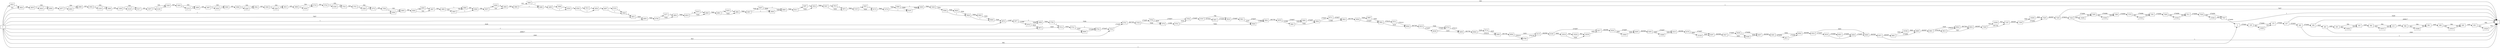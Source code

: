 digraph {
	graph [rankdir=LR]
	node [shape=rectangle]
	2 -> 128 [label=275491]
	128 -> 170 [label=274668]
	128 -> 10405 [label=823]
	170 -> 227 [label=275491]
	227 -> 1 [label=3428]
	227 -> 260 [label=272063]
	260 -> 292 [label=272062]
	260 -> 1 [label=1]
	292 -> 293 [label=3245]
	292 -> 1 [label=268817]
	293 -> 305 [label=1405]
	293 -> 1 [label=1840]
	305 -> 353 [label=582]
	305 -> 10452 [label=823]
	353 -> 392 [label=1405]
	392 -> 413 [label=582]
	392 -> 10472 [label=823]
	413 -> 566 [label=1405]
	566 -> 593 [label=582]
	566 -> 10498 [label=823]
	593 -> 608 [label=1405]
	608 -> 629 [label=582]
	608 -> 10518 [label=823]
	629 -> 653 [label=1405]
	653 -> 1 [label=582]
	653 -> 10529 [label=823]
	2822 -> 2835 [label=325]
	2835 -> 2856 [label=324]
	2835 -> 4043 [label=1]
	2856 -> 2977 [label=325]
	2977 -> 2998 [label=324]
	2977 -> 4063 [label=1]
	2998 -> 3052 [label=325]
	3052 -> 3090 [label=324]
	3052 -> 4100 [label=1]
	3090 -> 3196 [label=325]
	3196 -> 3217 [label=324]
	3196 -> 4120 [label=1]
	3217 -> 3307 [label=325]
	3307 -> 3328 [label=324]
	3307 -> 4140 [label=1]
	3328 -> 3454 [label=325]
	3454 -> 3490 [label=324]
	3454 -> 4175 [label=1]
	3490 -> 3497 [label=325]
	3497 -> 3565 [label=324]
	3497 -> 4242 [label=1]
	3565 -> 3568 [label=325]
	3568 -> 3592 [label=324]
	3568 -> 4265 [label=1]
	3592 -> 3595 [label=325]
	3595 -> 3631 [label=324]
	3595 -> 4300 [label=1]
	3631 -> 3698 [label=325]
	3698 -> 3719 [label=324]
	3698 -> 4320 [label=1]
	3719 -> 3722 [label=325]
	3722 -> 3743 [label=324]
	3722 -> 4340 [label=1]
	3743 -> 3751 [label=325]
	3751 -> 3772 [label=324]
	3751 -> 4360 [label=1]
	3772 -> 3780 [label=325]
	3780 -> 3805 [label=324]
	3780 -> 4364 [label=1]
	3805 -> 3826 [label=326]
	3826 -> 3847 [label=324]
	3826 -> 4404 [label=2]
	3847 -> 3885 [label=326]
	3885 -> 3905 [label=325]
	3885 -> 3906 [label=1]
	3905 -> 3906 [label=324]
	3905 -> 3926 [label=1]
	3906 -> 3926 [label=325]
	3926 -> 3937 [label=326]
	3937 -> 3958 [label=324]
	3937 -> 4444 [label=2]
	3958 -> 3960 [label=326]
	3960 -> 3963 [label=325]
	3960 -> 4468 [label=1]
	3963 -> 1 [label=324]
	3963 -> 4468 [label=1]
	4023 -> 2822 [label=1]
	4043 -> 2856 [label=1]
	4063 -> 2998 [label=1]
	4100 -> 3090 [label=1]
	4120 -> 3217 [label=1]
	4140 -> 3328 [label=1]
	4175 -> 3490 [label=1]
	4242 -> 3565 [label=1]
	4265 -> 3592 [label=1]
	4300 -> 3631 [label=1]
	4320 -> 3719 [label=1]
	4340 -> 3743 [label=1]
	4360 -> 3772 [label=1]
	4364 -> 3805 [label=2]
	4404 -> 3847 [label=2]
	4444 -> 3958 [label=2]
	4468 -> 4499 [label=2]
	4499 -> 4520 [label=1]
	4499 -> 5286 [label=1]
	4520 -> 4526 [label=2]
	4526 -> 4554 [label=1]
	4526 -> 5313 [label=1]
	4554 -> 4607 [label=2]
	4607 -> 4628 [label=1]
	4607 -> 5333 [label=1]
	4628 -> 4631 [label=2]
	4631 -> 4650 [label=7659]
	4650 -> 4759 [label=7660]
	4759 -> 4804 [label=7659]
	4759 -> 5377 [label=1]
	4804 -> 4810 [label=7660]
	4810 -> 4849 [label=7659]
	4810 -> 5415 [label=1]
	4849 -> 4861 [label=7660]
	4861 -> 4882 [label=7659]
	4861 -> 5435 [label=1]
	4882 -> 4927 [label=7660]
	4927 -> 4948 [label=1]
	4927 -> 5447 [label=7659]
	4948 -> 4960 [label=7659]
	4960 -> 5011 [label=7660]
	5011 -> 5032 [label=7659]
	5011 -> 5487 [label=1]
	5032 -> 5047 [label=7660]
	5047 -> 5071 [label=7659]
	5047 -> 5510 [label=1]
	5071 -> 5125 [label=7660]
	5125 -> 5173 [label=7659]
	5125 -> 5557 [label=1]
	5173 -> 5176 [label=7660]
	5176 -> 5197 [label=1]
	5176 -> 5560 [label=7659]
	5197 -> 5200 [label=7659]
	5200 -> 5226 [label=7660]
	5226 -> 1 [label=1]
	5226 -> 5599 [label=7659]
	5286 -> 4520 [label=1]
	5313 -> 4554 [label=1]
	5333 -> 4628 [label=1]
	5377 -> 4804 [label=1]
	5415 -> 4849 [label=1]
	5435 -> 4882 [label=1]
	5447 -> 4960 [label=1]
	5447 -> 4948 [label=7658]
	5487 -> 5032 [label=1]
	5510 -> 5071 [label=1]
	5557 -> 5173 [label=1]
	5560 -> 5200 [label=1]
	5560 -> 5197 [label=7658]
	5599 -> 5629 [label=1]
	5599 -> 9825 [label=7658]
	5629 -> 5650 [label=1]
	5629 -> 9845 [label=7658]
	5650 -> 5672 [label=7659]
	5672 -> 5677 [label=11087]
	5677 -> 5698 [label=1]
	5677 -> 9753 [label=11086]
	5698 -> 5706 [label=7659]
	5706 -> 5712 [label=1]
	5706 -> 5751 [label=7658]
	5712 -> 5721 [label=3430]
	5721 -> 5742 [label=1]
	5721 -> 9690 [label=3429]
	5742 -> 5743 [label=272247]
	5743 -> 5751 [label=274087]
	5751 -> 5755 [label=281745]
	5755 -> 5764 [label=274087]
	5755 -> 5776 [label=7658]
	5764 -> 5776 [label=3430]
	5764 -> 5794 [label=270657]
	5776 -> 5791 [label=11088]
	5791 -> 5794 [label=3430]
	5791 -> 5828 [label=7658]
	5794 -> 5797 [label=274087]
	5797 -> 5818 [label=766]
	5797 -> 6651 [label=273321]
	5818 -> 5821 [label=274087]
	5821 -> 5828 [label=3430]
	5821 -> 5842 [label=270657]
	5828 -> 5842 [label=11088]
	5842 -> 5879 [label=281745]
	5879 -> 5881 [label=11088]
	5879 -> 5900 [label=270657]
	5881 -> 5900 [label=3430]
	5881 -> 5902 [label=7658]
	5900 -> 5902 [label=274087]
	5902 -> 5923 [label=11088]
	5902 -> 6711 [label=270657]
	5923 -> 5956 [label=281745]
	5956 -> 5983 [label=274087]
	5956 -> 9997 [label=7658]
	5983 -> 6004 [label=3430]
	5983 -> 6731 [label=278315]
	6004 -> 6019 [label=281745]
	6019 -> 6038 [label=274087]
	6019 -> 6733 [label=7658]
	6038 -> 6059 [label=3430]
	6038 -> 6733 [label=270657]
	6059 -> 6064 [label=281745]
	6064 -> 6085 [label=278316]
	6064 -> 9714 [label=3429]
	6085 -> 6094 [label=281745]
	6094 -> 6115 [label=3430]
	6094 -> 6766 [label=278315]
	6115 -> 6190 [label=282568]
	6190 -> 10018 [label=8481]
	6190 -> 6217 [label=274087]
	6217 -> 6244 [label=282568]
	6244 -> 6265 [label=274087]
	6244 -> 10063 [label=8481]
	6265 -> 6283 [label=282568]
	6283 -> 6310 [label=274087]
	6283 -> 10089 [label=8481]
	6310 -> 6376 [label=282568]
	6376 -> 6397 [label=274087]
	6376 -> 10109 [label=8481]
	6397 -> 6427 [label=282568]
	6427 -> 6436 [label=274087]
	6427 -> 6448 [label=8481]
	6436 -> 6448 [label=1]
	6436 -> 6457 [label=274086]
	6448 -> 6457 [label=8482]
	6457 -> 6481 [label=282568]
	6481 -> 6502 [label=8482]
	6481 -> 6811 [label=274086]
	6502 -> 6532 [label=282568]
	6532 -> 6535 [label=274087]
	6532 -> 6565 [label=8481]
	6535 -> 6556 [label=1]
	6535 -> 6831 [label=274086]
	6556 -> 6565 [label=274087]
	6565 -> 6571 [label=282568]
	6571 -> 1 [label=1]
	6571 -> 6861 [label=282567]
	6651 -> 5818 [label=273321]
	6711 -> 5923 [label=270657]
	6731 -> 6004 [label=278315]
	6733 -> 6059 [label=278315]
	6766 -> 6115 [label=279138]
	6811 -> 6502 [label=274086]
	6831 -> 6556 [label=274086]
	6861 -> 6885 [label=274086]
	6861 -> 10184 [label=8481]
	6885 -> 6901 [label=282567]
	6901 -> 6913 [label=279138]
	6901 -> 6922 [label=3429]
	6913 -> 6922 [label=278315]
	6913 -> 6934 [label=823]
	6922 -> 6934 [label=281744]
	6934 -> 7166 [label=282567]
	7166 -> 7187 [label=281744]
	7166 -> 10264 [label=823]
	7187 -> 7199 [label=282567]
	7199 -> 7220 [label=274086]
	7199 -> 10204 [label=8481]
	7220 -> 7225 [label=282567]
	7225 -> 1 [label=7657]
	7225 -> 7244 [label=274910]
	7244 -> 1 [label=1]
	7244 -> 7265 [label=274086]
	7244 -> 10284 [label=823]
	7265 -> 7286 [label=274086]
	7265 -> 10304 [label=823]
	7286 -> 7370 [label=274909]
	7370 -> 7391 [label=274086]
	7370 -> 10324 [label=823]
	7391 -> 7490 [label=274909]
	7490 -> 7511 [label=274086]
	7490 -> 10344 [label=823]
	7511 -> 7526 [label=274909]
	7526 -> 7547 [label=274086]
	7526 -> 10364 [label=823]
	7547 -> 2 [label=274909]
	9673 -> 5712 [label=3429]
	9690 -> 5742 [label=272246]
	9714 -> 6085 [label=3429]
	9753 -> 9673 [label=3428]
	9753 -> 5698 [label=7658]
	9825 -> 5629 [label=7658]
	9845 -> 5650 [label=7658]
	9997 -> 5983 [label=7658]
	10018 -> 10039 [label=7658]
	10018 -> 10224 [label=823]
	10039 -> 6217 [label=8481]
	10063 -> 6265 [label=8481]
	10089 -> 6310 [label=8481]
	10109 -> 6397 [label=8481]
	10184 -> 6885 [label=8481]
	10204 -> 7220 [label=8481]
	10224 -> 10039 [label=823]
	10264 -> 7187 [label=823]
	10284 -> 7265 [label=823]
	10304 -> 7286 [label=823]
	10324 -> 7391 [label=823]
	10344 -> 7511 [label=823]
	10364 -> 7547 [label=823]
	10405 -> 170 [label=823]
	10452 -> 353 [label=823]
	10472 -> 413 [label=823]
	10498 -> 593 [label=823]
	10518 -> 629 [label=823]
	10529 -> 1 [label=823]
	0 -> 2 [label=582]
	0 -> 4364 [label=1]
	0 -> 5743 [label=1840]
	0 -> 9673 [label=1]
	0 -> 5672 [label=3428]
	0 -> 4631 [label=7657]
	0 -> 6766 [label=823]
	0 -> 4650 [label=1]
	0 -> 9690 [label=268817]
	0 -> 2822 [label=324]
	0 -> 4023 [label=1]
	0 -> 1 [label=1]
}
